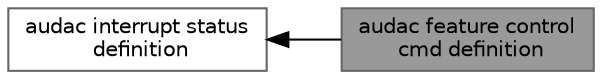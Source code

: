 digraph "audac feature control cmd definition"
{
 // LATEX_PDF_SIZE
  bgcolor="transparent";
  edge [fontname=Helvetica,fontsize=10,labelfontname=Helvetica,labelfontsize=10];
  node [fontname=Helvetica,fontsize=10,shape=box,height=0.2,width=0.4];
  rankdir=LR;
  Node1 [label="audac feature control\l cmd definition",height=0.2,width=0.4,color="gray40", fillcolor="grey60", style="filled", fontcolor="black",tooltip=" "];
  Node2 [label="audac interrupt status\l definition",height=0.2,width=0.4,color="grey40", fillcolor="white", style="filled",URL="$group___a_u_d_a_c___i_n_t_s_t_s.html",tooltip=" "];
  Node2->Node1 [shape=plaintext, dir="back", style="solid"];
}
